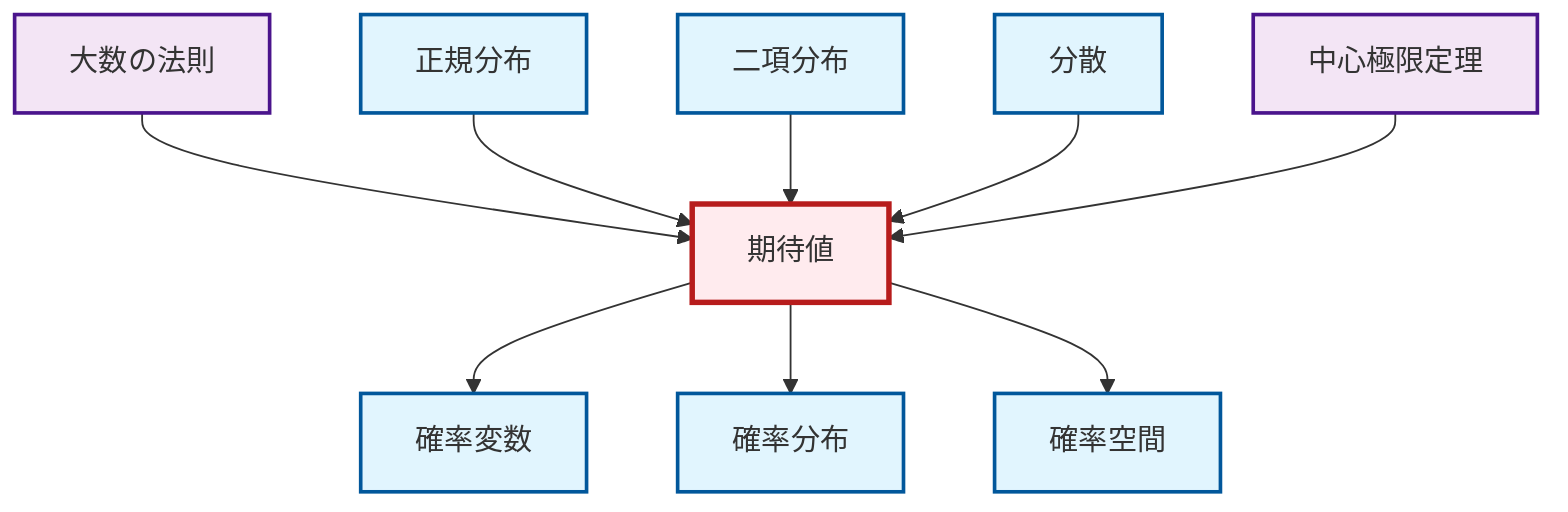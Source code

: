 graph TD
    classDef definition fill:#e1f5fe,stroke:#01579b,stroke-width:2px
    classDef theorem fill:#f3e5f5,stroke:#4a148c,stroke-width:2px
    classDef axiom fill:#fff3e0,stroke:#e65100,stroke-width:2px
    classDef example fill:#e8f5e9,stroke:#1b5e20,stroke-width:2px
    classDef current fill:#ffebee,stroke:#b71c1c,stroke-width:3px
    def-normal-distribution["正規分布"]:::definition
    def-random-variable["確率変数"]:::definition
    def-variance["分散"]:::definition
    def-expectation["期待値"]:::definition
    def-probability-space["確率空間"]:::definition
    def-probability-distribution["確率分布"]:::definition
    thm-central-limit["中心極限定理"]:::theorem
    def-binomial-distribution["二項分布"]:::definition
    thm-law-of-large-numbers["大数の法則"]:::theorem
    thm-law-of-large-numbers --> def-expectation
    def-normal-distribution --> def-expectation
    def-binomial-distribution --> def-expectation
    def-expectation --> def-random-variable
    def-expectation --> def-probability-distribution
    def-expectation --> def-probability-space
    def-variance --> def-expectation
    thm-central-limit --> def-expectation
    class def-expectation current